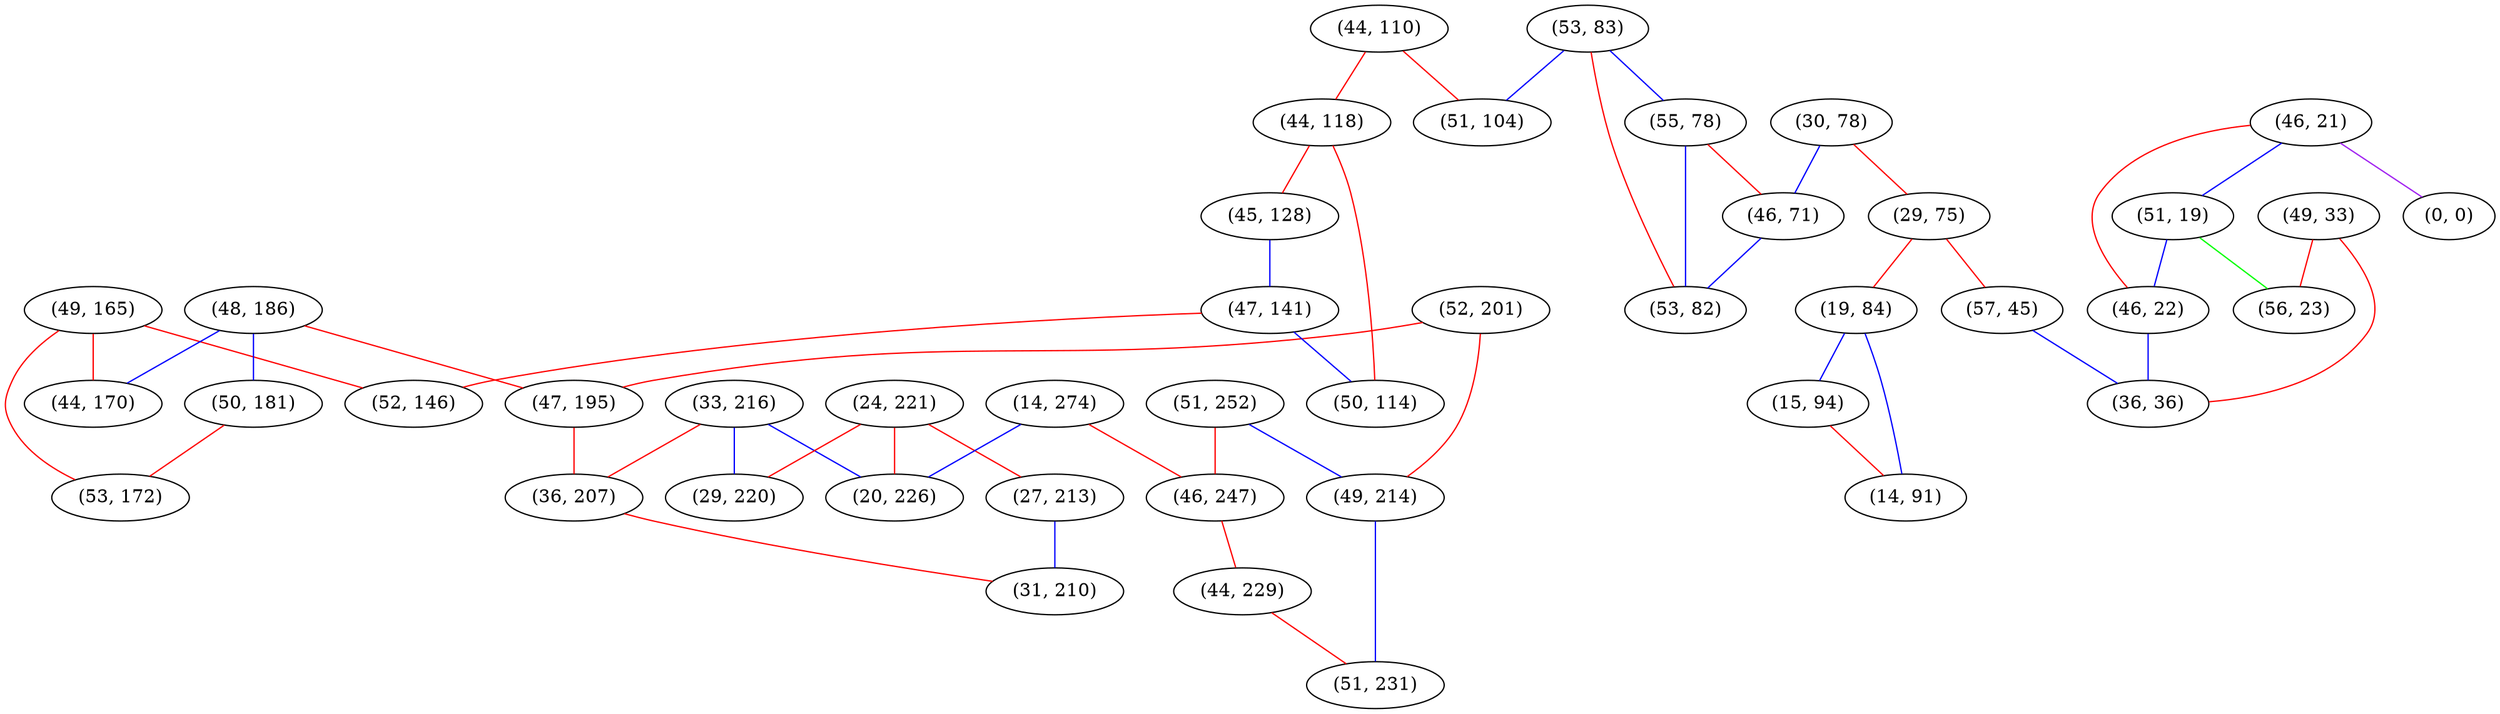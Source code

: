 graph "" {
"(49, 165)";
"(51, 252)";
"(44, 110)";
"(30, 78)";
"(49, 33)";
"(29, 75)";
"(52, 201)";
"(48, 186)";
"(46, 21)";
"(50, 181)";
"(19, 84)";
"(44, 118)";
"(45, 128)";
"(53, 83)";
"(33, 216)";
"(47, 141)";
"(24, 221)";
"(51, 19)";
"(47, 195)";
"(14, 274)";
"(57, 45)";
"(55, 78)";
"(49, 214)";
"(44, 170)";
"(53, 172)";
"(46, 247)";
"(46, 22)";
"(51, 104)";
"(29, 220)";
"(0, 0)";
"(27, 213)";
"(20, 226)";
"(36, 207)";
"(46, 71)";
"(44, 229)";
"(53, 82)";
"(56, 23)";
"(52, 146)";
"(31, 210)";
"(51, 231)";
"(15, 94)";
"(36, 36)";
"(14, 91)";
"(50, 114)";
"(49, 165)" -- "(44, 170)"  [color=red, key=0, weight=1];
"(49, 165)" -- "(53, 172)"  [color=red, key=0, weight=1];
"(49, 165)" -- "(52, 146)"  [color=red, key=0, weight=1];
"(51, 252)" -- "(49, 214)"  [color=blue, key=0, weight=3];
"(51, 252)" -- "(46, 247)"  [color=red, key=0, weight=1];
"(44, 110)" -- "(51, 104)"  [color=red, key=0, weight=1];
"(44, 110)" -- "(44, 118)"  [color=red, key=0, weight=1];
"(30, 78)" -- "(46, 71)"  [color=blue, key=0, weight=3];
"(30, 78)" -- "(29, 75)"  [color=red, key=0, weight=1];
"(49, 33)" -- "(36, 36)"  [color=red, key=0, weight=1];
"(49, 33)" -- "(56, 23)"  [color=red, key=0, weight=1];
"(29, 75)" -- "(57, 45)"  [color=red, key=0, weight=1];
"(29, 75)" -- "(19, 84)"  [color=red, key=0, weight=1];
"(52, 201)" -- "(47, 195)"  [color=red, key=0, weight=1];
"(52, 201)" -- "(49, 214)"  [color=red, key=0, weight=1];
"(48, 186)" -- "(47, 195)"  [color=red, key=0, weight=1];
"(48, 186)" -- "(50, 181)"  [color=blue, key=0, weight=3];
"(48, 186)" -- "(44, 170)"  [color=blue, key=0, weight=3];
"(46, 21)" -- "(0, 0)"  [color=purple, key=0, weight=4];
"(46, 21)" -- "(51, 19)"  [color=blue, key=0, weight=3];
"(46, 21)" -- "(46, 22)"  [color=red, key=0, weight=1];
"(50, 181)" -- "(53, 172)"  [color=red, key=0, weight=1];
"(19, 84)" -- "(14, 91)"  [color=blue, key=0, weight=3];
"(19, 84)" -- "(15, 94)"  [color=blue, key=0, weight=3];
"(44, 118)" -- "(45, 128)"  [color=red, key=0, weight=1];
"(44, 118)" -- "(50, 114)"  [color=red, key=0, weight=1];
"(45, 128)" -- "(47, 141)"  [color=blue, key=0, weight=3];
"(53, 83)" -- "(51, 104)"  [color=blue, key=0, weight=3];
"(53, 83)" -- "(55, 78)"  [color=blue, key=0, weight=3];
"(53, 83)" -- "(53, 82)"  [color=red, key=0, weight=1];
"(33, 216)" -- "(20, 226)"  [color=blue, key=0, weight=3];
"(33, 216)" -- "(36, 207)"  [color=red, key=0, weight=1];
"(33, 216)" -- "(29, 220)"  [color=blue, key=0, weight=3];
"(47, 141)" -- "(52, 146)"  [color=red, key=0, weight=1];
"(47, 141)" -- "(50, 114)"  [color=blue, key=0, weight=3];
"(24, 221)" -- "(20, 226)"  [color=red, key=0, weight=1];
"(24, 221)" -- "(29, 220)"  [color=red, key=0, weight=1];
"(24, 221)" -- "(27, 213)"  [color=red, key=0, weight=1];
"(51, 19)" -- "(56, 23)"  [color=green, key=0, weight=2];
"(51, 19)" -- "(46, 22)"  [color=blue, key=0, weight=3];
"(47, 195)" -- "(36, 207)"  [color=red, key=0, weight=1];
"(14, 274)" -- "(20, 226)"  [color=blue, key=0, weight=3];
"(14, 274)" -- "(46, 247)"  [color=red, key=0, weight=1];
"(57, 45)" -- "(36, 36)"  [color=blue, key=0, weight=3];
"(55, 78)" -- "(53, 82)"  [color=blue, key=0, weight=3];
"(55, 78)" -- "(46, 71)"  [color=red, key=0, weight=1];
"(49, 214)" -- "(51, 231)"  [color=blue, key=0, weight=3];
"(46, 247)" -- "(44, 229)"  [color=red, key=0, weight=1];
"(46, 22)" -- "(36, 36)"  [color=blue, key=0, weight=3];
"(27, 213)" -- "(31, 210)"  [color=blue, key=0, weight=3];
"(36, 207)" -- "(31, 210)"  [color=red, key=0, weight=1];
"(46, 71)" -- "(53, 82)"  [color=blue, key=0, weight=3];
"(44, 229)" -- "(51, 231)"  [color=red, key=0, weight=1];
"(15, 94)" -- "(14, 91)"  [color=red, key=0, weight=1];
}
